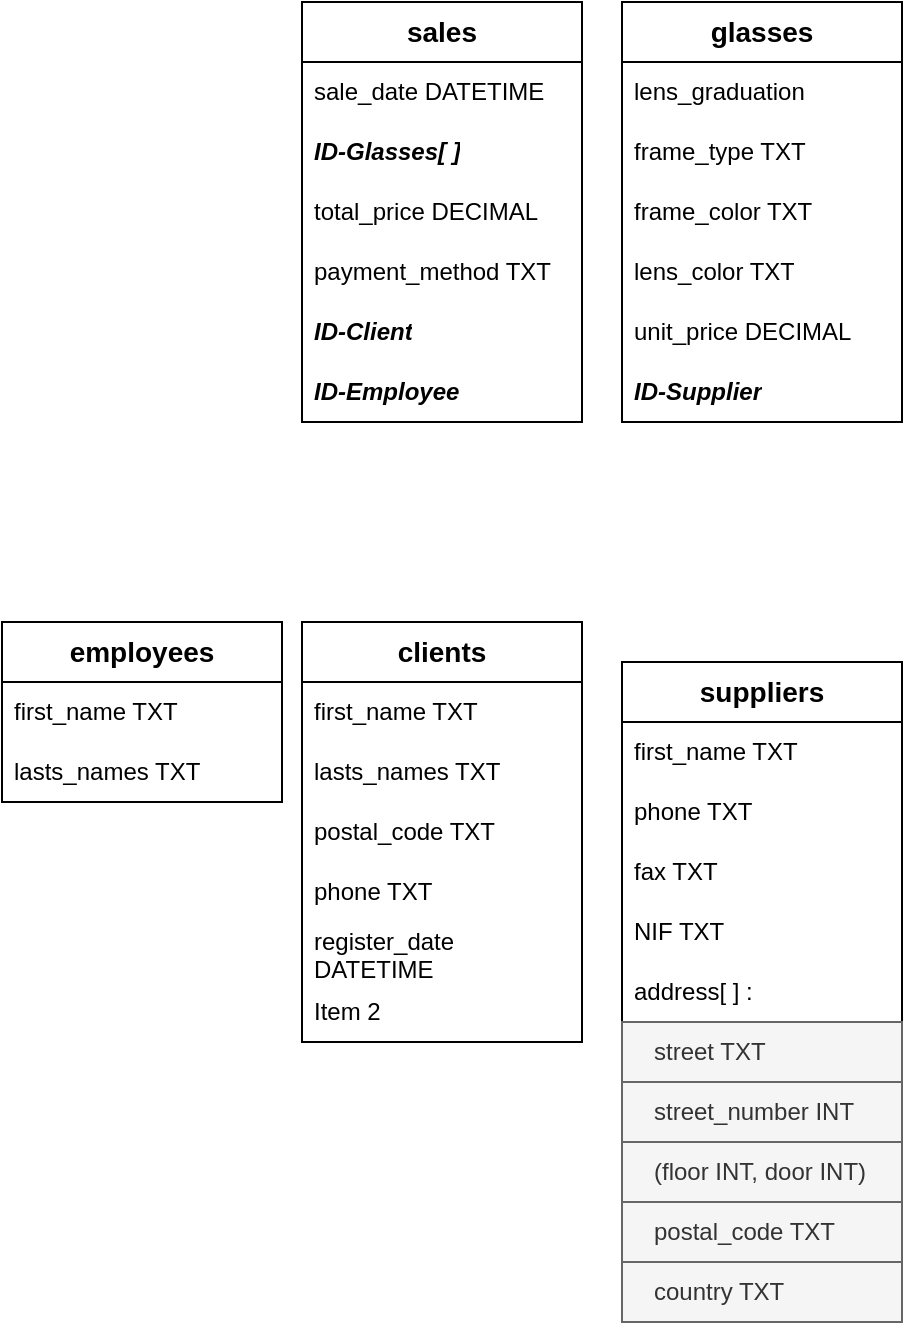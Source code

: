 <mxfile version="20.8.10" type="github">
  <diagram name="Page-1" id="cZgOwzdk0QXU_BWFSEtw">
    <mxGraphModel dx="1450" dy="559" grid="1" gridSize="10" guides="1" tooltips="1" connect="1" arrows="1" fold="1" page="1" pageScale="1" pageWidth="850" pageHeight="1100" math="0" shadow="0">
      <root>
        <mxCell id="0" />
        <mxCell id="1" parent="0" />
        <mxCell id="vJkp--GwYRpcnoz7zPXs-1" value="&lt;font style=&quot;font-size: 14px;&quot;&gt;&lt;b&gt;employees&lt;/b&gt;&lt;/font&gt;" style="swimlane;fontStyle=0;childLayout=stackLayout;horizontal=1;startSize=30;horizontalStack=0;resizeParent=1;resizeParentMax=0;resizeLast=0;collapsible=1;marginBottom=0;whiteSpace=wrap;html=1;" vertex="1" parent="1">
          <mxGeometry x="-40" y="440" width="140" height="90" as="geometry" />
        </mxCell>
        <mxCell id="vJkp--GwYRpcnoz7zPXs-2" value="first_name TXT" style="text;strokeColor=none;fillColor=none;align=left;verticalAlign=middle;spacingLeft=4;spacingRight=4;overflow=hidden;points=[[0,0.5],[1,0.5]];portConstraint=eastwest;rotatable=0;whiteSpace=wrap;html=1;" vertex="1" parent="vJkp--GwYRpcnoz7zPXs-1">
          <mxGeometry y="30" width="140" height="30" as="geometry" />
        </mxCell>
        <mxCell id="vJkp--GwYRpcnoz7zPXs-3" value="lasts_names TXT" style="text;strokeColor=none;fillColor=none;align=left;verticalAlign=middle;spacingLeft=4;spacingRight=4;overflow=hidden;points=[[0,0.5],[1,0.5]];portConstraint=eastwest;rotatable=0;whiteSpace=wrap;html=1;" vertex="1" parent="vJkp--GwYRpcnoz7zPXs-1">
          <mxGeometry y="60" width="140" height="30" as="geometry" />
        </mxCell>
        <mxCell id="vJkp--GwYRpcnoz7zPXs-5" value="&lt;font size=&quot;1&quot;&gt;&lt;b style=&quot;font-size: 14px;&quot;&gt;sales&lt;/b&gt;&lt;/font&gt;" style="swimlane;fontStyle=0;childLayout=stackLayout;horizontal=1;startSize=30;horizontalStack=0;resizeParent=1;resizeParentMax=0;resizeLast=0;collapsible=1;marginBottom=0;whiteSpace=wrap;html=1;" vertex="1" parent="1">
          <mxGeometry x="110" y="130" width="140" height="210" as="geometry" />
        </mxCell>
        <mxCell id="vJkp--GwYRpcnoz7zPXs-6" value="sale_date DATETIME" style="text;strokeColor=none;fillColor=none;align=left;verticalAlign=middle;spacingLeft=4;spacingRight=4;overflow=hidden;points=[[0,0.5],[1,0.5]];portConstraint=eastwest;rotatable=0;whiteSpace=wrap;html=1;" vertex="1" parent="vJkp--GwYRpcnoz7zPXs-5">
          <mxGeometry y="30" width="140" height="30" as="geometry" />
        </mxCell>
        <mxCell id="vJkp--GwYRpcnoz7zPXs-8" value="&lt;b&gt;&lt;i&gt;ID-Glasses[ ]&lt;/i&gt;&lt;/b&gt;" style="text;strokeColor=none;fillColor=none;align=left;verticalAlign=middle;spacingLeft=4;spacingRight=4;overflow=hidden;points=[[0,0.5],[1,0.5]];portConstraint=eastwest;rotatable=0;whiteSpace=wrap;html=1;" vertex="1" parent="vJkp--GwYRpcnoz7zPXs-5">
          <mxGeometry y="60" width="140" height="30" as="geometry" />
        </mxCell>
        <mxCell id="vJkp--GwYRpcnoz7zPXs-41" value="total_price DECIMAL" style="text;strokeColor=none;fillColor=none;align=left;verticalAlign=middle;spacingLeft=4;spacingRight=4;overflow=hidden;points=[[0,0.5],[1,0.5]];portConstraint=eastwest;rotatable=0;whiteSpace=wrap;html=1;" vertex="1" parent="vJkp--GwYRpcnoz7zPXs-5">
          <mxGeometry y="90" width="140" height="30" as="geometry" />
        </mxCell>
        <mxCell id="vJkp--GwYRpcnoz7zPXs-40" value="payment_method TXT" style="text;strokeColor=none;fillColor=none;align=left;verticalAlign=middle;spacingLeft=4;spacingRight=4;overflow=hidden;points=[[0,0.5],[1,0.5]];portConstraint=eastwest;rotatable=0;whiteSpace=wrap;html=1;" vertex="1" parent="vJkp--GwYRpcnoz7zPXs-5">
          <mxGeometry y="120" width="140" height="30" as="geometry" />
        </mxCell>
        <mxCell id="vJkp--GwYRpcnoz7zPXs-7" value="&lt;i&gt;&lt;b&gt;ID-Client&lt;/b&gt;&lt;/i&gt;" style="text;strokeColor=none;fillColor=none;align=left;verticalAlign=middle;spacingLeft=4;spacingRight=4;overflow=hidden;points=[[0,0.5],[1,0.5]];portConstraint=eastwest;rotatable=0;whiteSpace=wrap;html=1;" vertex="1" parent="vJkp--GwYRpcnoz7zPXs-5">
          <mxGeometry y="150" width="140" height="30" as="geometry" />
        </mxCell>
        <mxCell id="vJkp--GwYRpcnoz7zPXs-39" value="&lt;i&gt;&lt;b&gt;ID-Employee&lt;/b&gt;&lt;/i&gt;" style="text;strokeColor=none;fillColor=none;align=left;verticalAlign=middle;spacingLeft=4;spacingRight=4;overflow=hidden;points=[[0,0.5],[1,0.5]];portConstraint=eastwest;rotatable=0;whiteSpace=wrap;html=1;" vertex="1" parent="vJkp--GwYRpcnoz7zPXs-5">
          <mxGeometry y="180" width="140" height="30" as="geometry" />
        </mxCell>
        <mxCell id="vJkp--GwYRpcnoz7zPXs-9" value="&lt;b&gt;&lt;font style=&quot;font-size: 14px;&quot;&gt;glasses&lt;/font&gt;&lt;/b&gt;" style="swimlane;fontStyle=0;childLayout=stackLayout;horizontal=1;startSize=30;horizontalStack=0;resizeParent=1;resizeParentMax=0;resizeLast=0;collapsible=1;marginBottom=0;whiteSpace=wrap;html=1;" vertex="1" parent="1">
          <mxGeometry x="270" y="130" width="140" height="210" as="geometry" />
        </mxCell>
        <mxCell id="vJkp--GwYRpcnoz7zPXs-10" value="lens_graduation" style="text;strokeColor=none;fillColor=none;align=left;verticalAlign=middle;spacingLeft=4;spacingRight=4;overflow=hidden;points=[[0,0.5],[1,0.5]];portConstraint=eastwest;rotatable=0;whiteSpace=wrap;html=1;" vertex="1" parent="vJkp--GwYRpcnoz7zPXs-9">
          <mxGeometry y="30" width="140" height="30" as="geometry" />
        </mxCell>
        <mxCell id="vJkp--GwYRpcnoz7zPXs-11" value="frame_type TXT" style="text;strokeColor=none;fillColor=none;align=left;verticalAlign=middle;spacingLeft=4;spacingRight=4;overflow=hidden;points=[[0,0.5],[1,0.5]];portConstraint=eastwest;rotatable=0;whiteSpace=wrap;html=1;" vertex="1" parent="vJkp--GwYRpcnoz7zPXs-9">
          <mxGeometry y="60" width="140" height="30" as="geometry" />
        </mxCell>
        <mxCell id="vJkp--GwYRpcnoz7zPXs-12" value="frame_color TXT" style="text;strokeColor=none;fillColor=none;align=left;verticalAlign=middle;spacingLeft=4;spacingRight=4;overflow=hidden;points=[[0,0.5],[1,0.5]];portConstraint=eastwest;rotatable=0;whiteSpace=wrap;html=1;" vertex="1" parent="vJkp--GwYRpcnoz7zPXs-9">
          <mxGeometry y="90" width="140" height="30" as="geometry" />
        </mxCell>
        <mxCell id="vJkp--GwYRpcnoz7zPXs-33" value="lens_color TXT" style="text;strokeColor=none;fillColor=none;align=left;verticalAlign=middle;spacingLeft=4;spacingRight=4;overflow=hidden;points=[[0,0.5],[1,0.5]];portConstraint=eastwest;rotatable=0;whiteSpace=wrap;html=1;" vertex="1" parent="vJkp--GwYRpcnoz7zPXs-9">
          <mxGeometry y="120" width="140" height="30" as="geometry" />
        </mxCell>
        <mxCell id="vJkp--GwYRpcnoz7zPXs-34" value="unit_price DECIMAL" style="text;strokeColor=none;fillColor=none;align=left;verticalAlign=middle;spacingLeft=4;spacingRight=4;overflow=hidden;points=[[0,0.5],[1,0.5]];portConstraint=eastwest;rotatable=0;whiteSpace=wrap;html=1;" vertex="1" parent="vJkp--GwYRpcnoz7zPXs-9">
          <mxGeometry y="150" width="140" height="30" as="geometry" />
        </mxCell>
        <mxCell id="vJkp--GwYRpcnoz7zPXs-35" value="&lt;i&gt;&lt;b&gt;ID-Supplier&lt;/b&gt;&lt;/i&gt;" style="text;strokeColor=none;fillColor=none;align=left;verticalAlign=middle;spacingLeft=4;spacingRight=4;overflow=hidden;points=[[0,0.5],[1,0.5]];portConstraint=eastwest;rotatable=0;whiteSpace=wrap;html=1;" vertex="1" parent="vJkp--GwYRpcnoz7zPXs-9">
          <mxGeometry y="180" width="140" height="30" as="geometry" />
        </mxCell>
        <mxCell id="vJkp--GwYRpcnoz7zPXs-13" value="&lt;font size=&quot;1&quot;&gt;&lt;b style=&quot;font-size: 14px;&quot;&gt;clients&lt;/b&gt;&lt;/font&gt;" style="swimlane;fontStyle=0;childLayout=stackLayout;horizontal=1;startSize=30;horizontalStack=0;resizeParent=1;resizeParentMax=0;resizeLast=0;collapsible=1;marginBottom=0;whiteSpace=wrap;html=1;" vertex="1" parent="1">
          <mxGeometry x="110" y="440" width="140" height="210" as="geometry" />
        </mxCell>
        <mxCell id="vJkp--GwYRpcnoz7zPXs-42" value="first_name TXT" style="text;strokeColor=none;fillColor=none;align=left;verticalAlign=middle;spacingLeft=4;spacingRight=4;overflow=hidden;points=[[0,0.5],[1,0.5]];portConstraint=eastwest;rotatable=0;whiteSpace=wrap;html=1;" vertex="1" parent="vJkp--GwYRpcnoz7zPXs-13">
          <mxGeometry y="30" width="140" height="30" as="geometry" />
        </mxCell>
        <mxCell id="vJkp--GwYRpcnoz7zPXs-43" value="lasts_names TXT" style="text;strokeColor=none;fillColor=none;align=left;verticalAlign=middle;spacingLeft=4;spacingRight=4;overflow=hidden;points=[[0,0.5],[1,0.5]];portConstraint=eastwest;rotatable=0;whiteSpace=wrap;html=1;" vertex="1" parent="vJkp--GwYRpcnoz7zPXs-13">
          <mxGeometry y="60" width="140" height="30" as="geometry" />
        </mxCell>
        <mxCell id="vJkp--GwYRpcnoz7zPXs-44" value="postal_code TXT" style="text;align=left;verticalAlign=middle;spacingLeft=4;spacingRight=4;overflow=hidden;points=[[0,0.5],[1,0.5]];portConstraint=eastwest;rotatable=0;whiteSpace=wrap;html=1;shadow=0;glass=0;rounded=0;" vertex="1" parent="vJkp--GwYRpcnoz7zPXs-13">
          <mxGeometry y="90" width="140" height="30" as="geometry" />
        </mxCell>
        <mxCell id="vJkp--GwYRpcnoz7zPXs-45" value="phone TXT" style="text;strokeColor=none;fillColor=none;align=left;verticalAlign=middle;spacingLeft=4;spacingRight=4;overflow=hidden;points=[[0,0.5],[1,0.5]];portConstraint=eastwest;rotatable=0;whiteSpace=wrap;html=1;" vertex="1" parent="vJkp--GwYRpcnoz7zPXs-13">
          <mxGeometry y="120" width="140" height="30" as="geometry" />
        </mxCell>
        <mxCell id="vJkp--GwYRpcnoz7zPXs-14" value="register_date DATETIME" style="text;strokeColor=none;fillColor=none;align=left;verticalAlign=middle;spacingLeft=4;spacingRight=4;overflow=hidden;points=[[0,0.5],[1,0.5]];portConstraint=eastwest;rotatable=0;whiteSpace=wrap;html=1;" vertex="1" parent="vJkp--GwYRpcnoz7zPXs-13">
          <mxGeometry y="150" width="140" height="30" as="geometry" />
        </mxCell>
        <mxCell id="vJkp--GwYRpcnoz7zPXs-15" value="Item 2" style="text;strokeColor=none;fillColor=none;align=left;verticalAlign=middle;spacingLeft=4;spacingRight=4;overflow=hidden;points=[[0,0.5],[1,0.5]];portConstraint=eastwest;rotatable=0;whiteSpace=wrap;html=1;" vertex="1" parent="vJkp--GwYRpcnoz7zPXs-13">
          <mxGeometry y="180" width="140" height="30" as="geometry" />
        </mxCell>
        <mxCell id="vJkp--GwYRpcnoz7zPXs-17" value="&lt;font style=&quot;font-size: 14px;&quot;&gt;&lt;b&gt;suppliers&lt;/b&gt;&lt;/font&gt;" style="swimlane;fontStyle=0;childLayout=stackLayout;horizontal=1;startSize=30;horizontalStack=0;resizeParent=1;resizeParentMax=0;resizeLast=0;collapsible=1;marginBottom=0;whiteSpace=wrap;html=1;" vertex="1" parent="1">
          <mxGeometry x="270" y="460" width="140" height="330" as="geometry" />
        </mxCell>
        <mxCell id="vJkp--GwYRpcnoz7zPXs-19" value="first_name TXT" style="text;strokeColor=none;fillColor=none;align=left;verticalAlign=middle;spacingLeft=4;spacingRight=4;overflow=hidden;points=[[0,0.5],[1,0.5]];portConstraint=eastwest;rotatable=0;whiteSpace=wrap;html=1;" vertex="1" parent="vJkp--GwYRpcnoz7zPXs-17">
          <mxGeometry y="30" width="140" height="30" as="geometry" />
        </mxCell>
        <mxCell id="vJkp--GwYRpcnoz7zPXs-25" value="phone TXT" style="text;strokeColor=none;fillColor=none;align=left;verticalAlign=middle;spacingLeft=4;spacingRight=4;overflow=hidden;points=[[0,0.5],[1,0.5]];portConstraint=eastwest;rotatable=0;whiteSpace=wrap;html=1;" vertex="1" parent="vJkp--GwYRpcnoz7zPXs-17">
          <mxGeometry y="60" width="140" height="30" as="geometry" />
        </mxCell>
        <mxCell id="vJkp--GwYRpcnoz7zPXs-27" value="fax TXT" style="text;strokeColor=none;fillColor=none;align=left;verticalAlign=middle;spacingLeft=4;spacingRight=4;overflow=hidden;points=[[0,0.5],[1,0.5]];portConstraint=eastwest;rotatable=0;whiteSpace=wrap;html=1;" vertex="1" parent="vJkp--GwYRpcnoz7zPXs-17">
          <mxGeometry y="90" width="140" height="30" as="geometry" />
        </mxCell>
        <mxCell id="vJkp--GwYRpcnoz7zPXs-20" value="NIF TXT" style="text;strokeColor=none;fillColor=none;align=left;verticalAlign=middle;spacingLeft=4;spacingRight=4;overflow=hidden;points=[[0,0.5],[1,0.5]];portConstraint=eastwest;rotatable=0;whiteSpace=wrap;html=1;" vertex="1" parent="vJkp--GwYRpcnoz7zPXs-17">
          <mxGeometry y="120" width="140" height="30" as="geometry" />
        </mxCell>
        <mxCell id="vJkp--GwYRpcnoz7zPXs-26" value="address[ ] :" style="text;strokeColor=none;fillColor=none;align=left;verticalAlign=middle;spacingLeft=4;spacingRight=4;overflow=hidden;points=[[0,0.5],[1,0.5]];portConstraint=eastwest;rotatable=0;whiteSpace=wrap;html=1;" vertex="1" parent="vJkp--GwYRpcnoz7zPXs-17">
          <mxGeometry y="150" width="140" height="30" as="geometry" />
        </mxCell>
        <mxCell id="vJkp--GwYRpcnoz7zPXs-28" value="&amp;nbsp;&amp;nbsp; street TXT" style="text;strokeColor=#666666;fillColor=#f5f5f5;align=left;verticalAlign=middle;spacingLeft=4;spacingRight=4;overflow=hidden;points=[[0,0.5],[1,0.5]];portConstraint=eastwest;rotatable=0;whiteSpace=wrap;html=1;shadow=0;glass=0;rounded=0;fontColor=#333333;" vertex="1" parent="vJkp--GwYRpcnoz7zPXs-17">
          <mxGeometry y="180" width="140" height="30" as="geometry" />
        </mxCell>
        <mxCell id="vJkp--GwYRpcnoz7zPXs-29" value="&amp;nbsp;&amp;nbsp; street_number INT" style="text;strokeColor=#666666;fillColor=#f5f5f5;align=left;verticalAlign=middle;spacingLeft=4;spacingRight=4;overflow=hidden;points=[[0,0.5],[1,0.5]];portConstraint=eastwest;rotatable=0;whiteSpace=wrap;html=1;shadow=0;glass=0;rounded=0;fontColor=#333333;" vertex="1" parent="vJkp--GwYRpcnoz7zPXs-17">
          <mxGeometry y="210" width="140" height="30" as="geometry" />
        </mxCell>
        <mxCell id="vJkp--GwYRpcnoz7zPXs-30" value="&amp;nbsp;&amp;nbsp; (floor INT, door INT) " style="text;strokeColor=#666666;fillColor=#f5f5f5;align=left;verticalAlign=middle;spacingLeft=4;spacingRight=4;overflow=hidden;points=[[0,0.5],[1,0.5]];portConstraint=eastwest;rotatable=0;whiteSpace=wrap;html=1;fontColor=#333333;" vertex="1" parent="vJkp--GwYRpcnoz7zPXs-17">
          <mxGeometry y="240" width="140" height="30" as="geometry" />
        </mxCell>
        <mxCell id="vJkp--GwYRpcnoz7zPXs-31" value="&amp;nbsp;&amp;nbsp; postal_code TXT" style="text;strokeColor=#666666;fillColor=#f5f5f5;align=left;verticalAlign=middle;spacingLeft=4;spacingRight=4;overflow=hidden;points=[[0,0.5],[1,0.5]];portConstraint=eastwest;rotatable=0;whiteSpace=wrap;html=1;shadow=0;glass=0;rounded=0;fontColor=#333333;" vertex="1" parent="vJkp--GwYRpcnoz7zPXs-17">
          <mxGeometry y="270" width="140" height="30" as="geometry" />
        </mxCell>
        <mxCell id="vJkp--GwYRpcnoz7zPXs-32" value="&amp;nbsp;&amp;nbsp; country TXT" style="text;strokeColor=#666666;fillColor=#f5f5f5;align=left;verticalAlign=middle;spacingLeft=4;spacingRight=4;overflow=hidden;points=[[0,0.5],[1,0.5]];portConstraint=eastwest;rotatable=0;whiteSpace=wrap;html=1;shadow=0;glass=0;rounded=0;fontColor=#333333;" vertex="1" parent="vJkp--GwYRpcnoz7zPXs-17">
          <mxGeometry y="300" width="140" height="30" as="geometry" />
        </mxCell>
      </root>
    </mxGraphModel>
  </diagram>
</mxfile>
